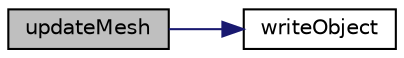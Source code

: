 digraph "updateMesh"
{
  bgcolor="transparent";
  edge [fontname="Helvetica",fontsize="10",labelfontname="Helvetica",labelfontsize="10"];
  node [fontname="Helvetica",fontsize="10",shape=record];
  rankdir="LR";
  Node731 [label="updateMesh",height=0.2,width=0.4,color="black", fillcolor="grey75", style="filled", fontcolor="black"];
  Node731 -> Node732 [color="midnightblue",fontsize="10",style="solid",fontname="Helvetica"];
  Node732 [label="writeObject",height=0.2,width=0.4,color="black",URL="$a22325.html#aac52c08633b4e1e66bc6fb382b7ec674",tooltip="Write state using given format, version and compression. "];
}
